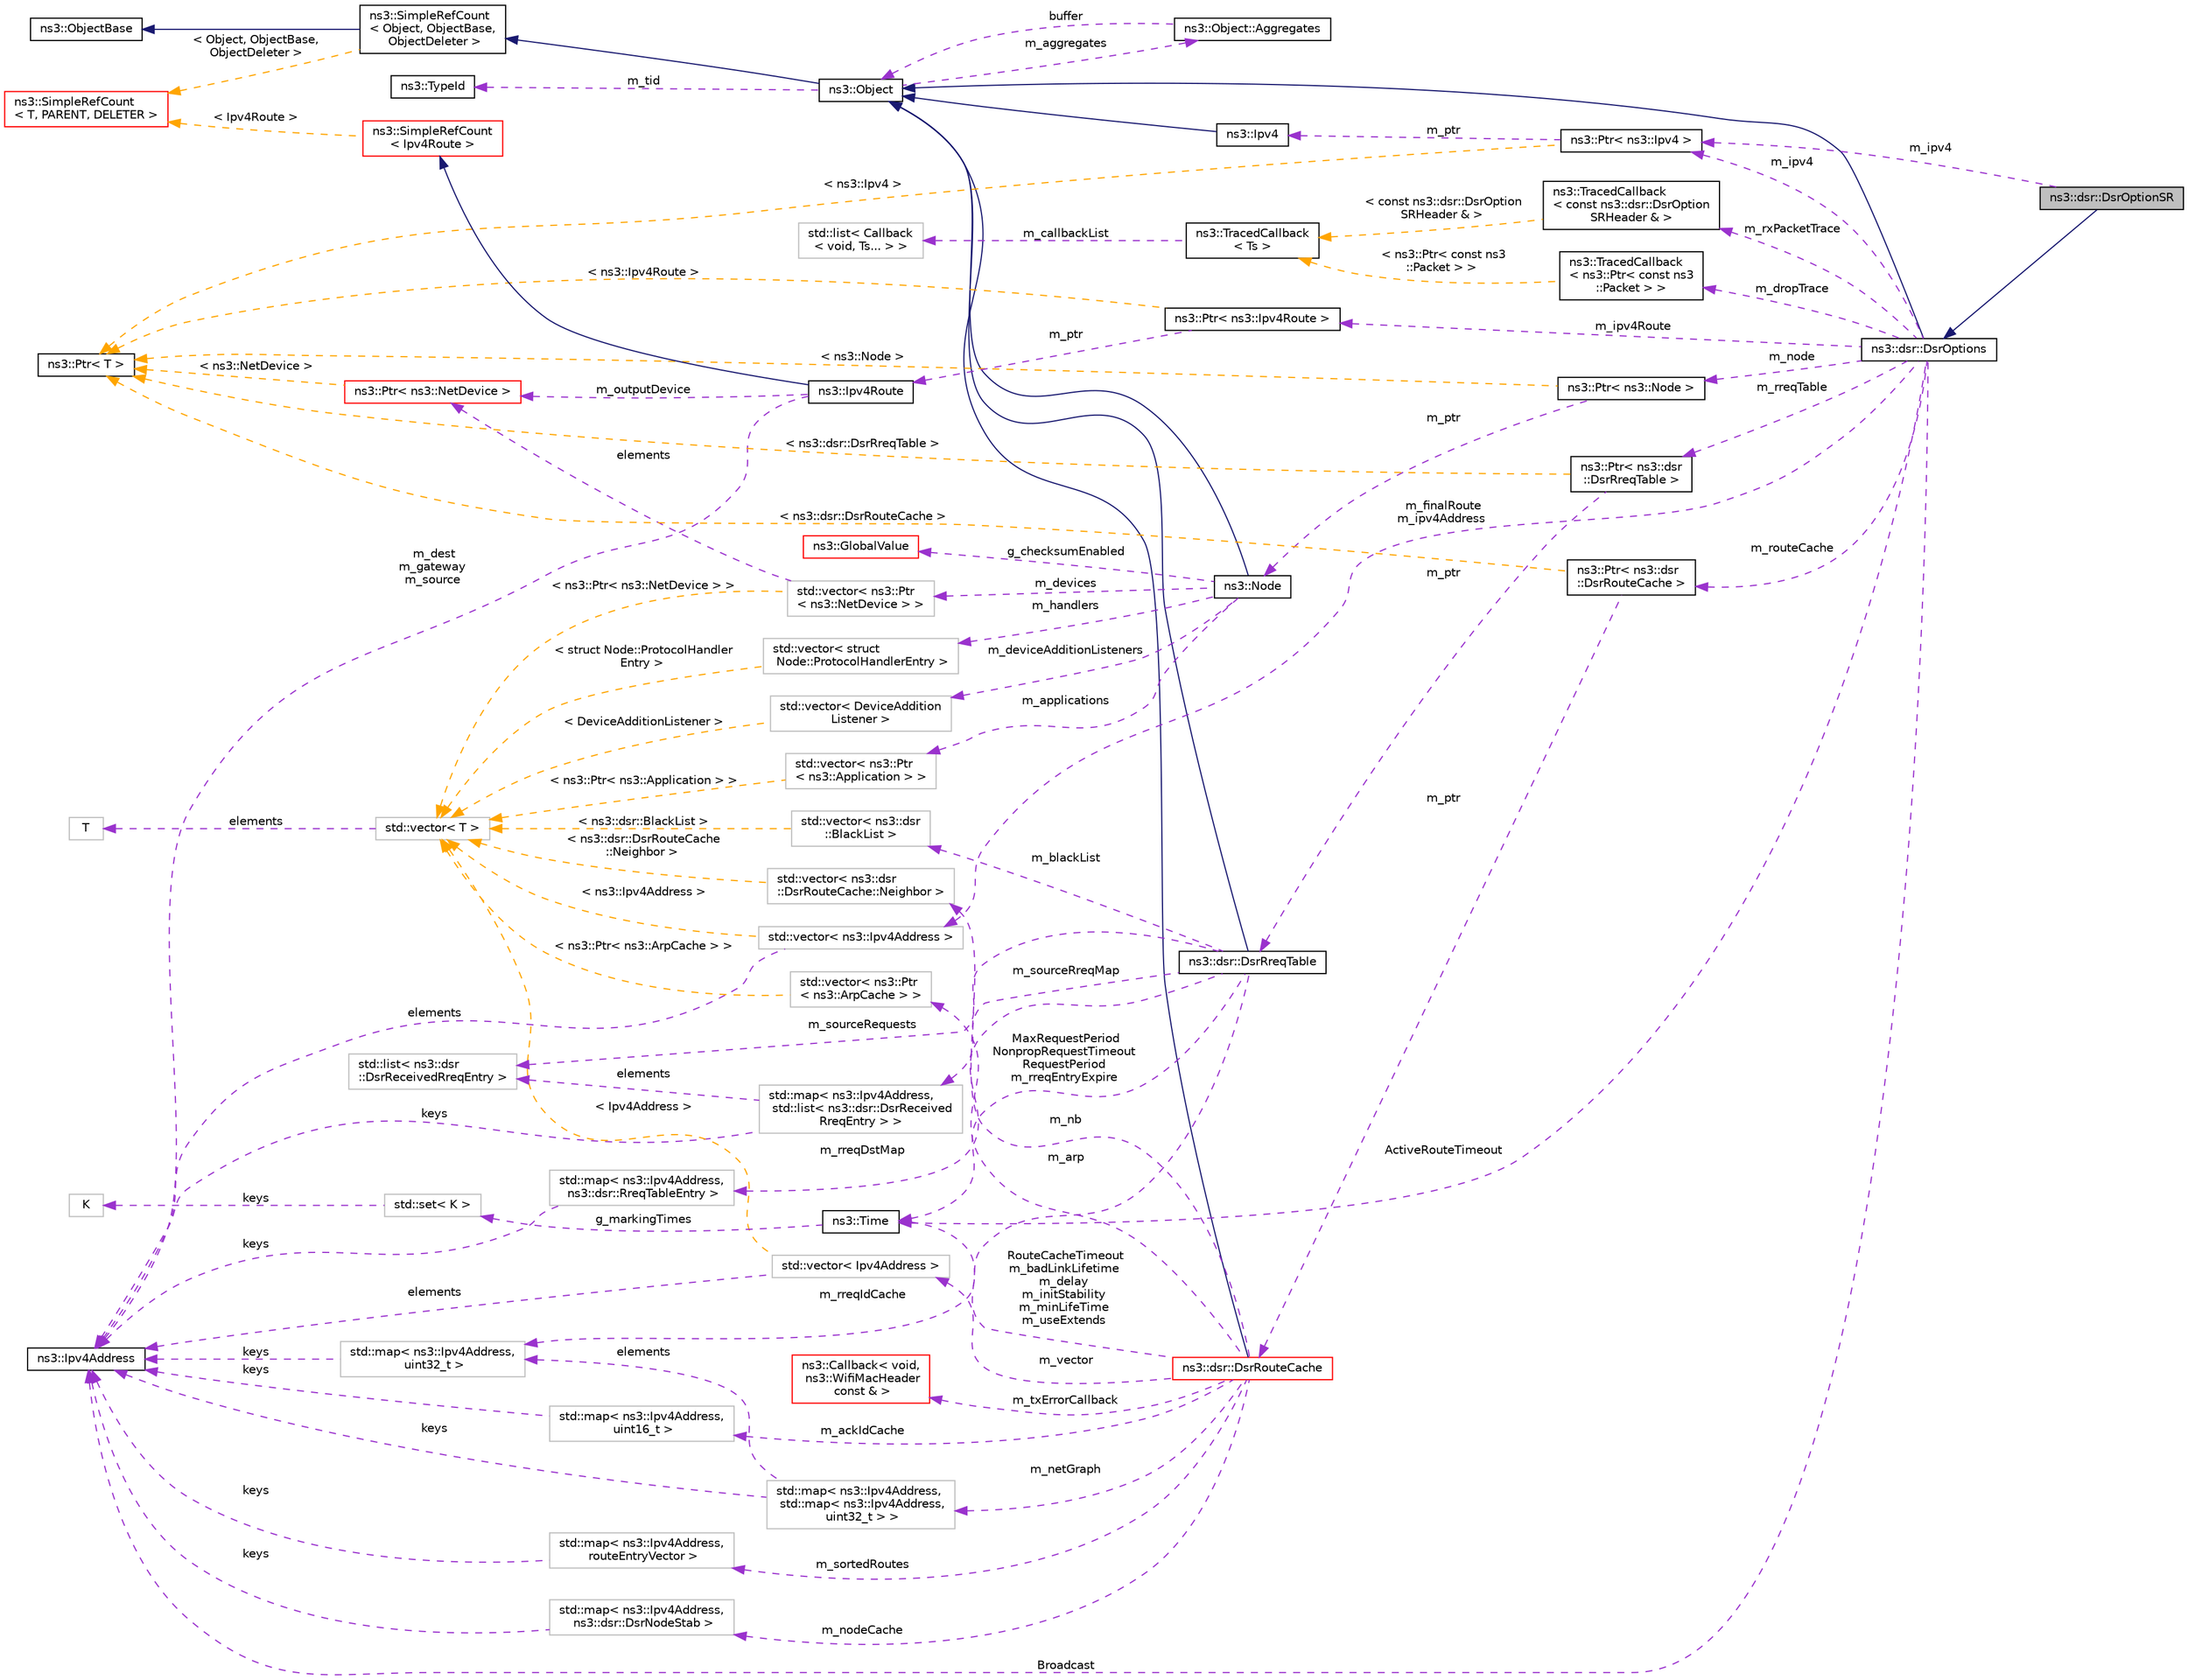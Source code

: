 digraph "ns3::dsr::DsrOptionSR"
{
 // LATEX_PDF_SIZE
  edge [fontname="Helvetica",fontsize="10",labelfontname="Helvetica",labelfontsize="10"];
  node [fontname="Helvetica",fontsize="10",shape=record];
  rankdir="LR";
  Node1 [label="ns3::dsr::DsrOptionSR",height=0.2,width=0.4,color="black", fillcolor="grey75", style="filled", fontcolor="black",tooltip="Dsr Option Source Route."];
  Node2 -> Node1 [dir="back",color="midnightblue",fontsize="10",style="solid",fontname="Helvetica"];
  Node2 [label="ns3::dsr::DsrOptions",height=0.2,width=0.4,color="black", fillcolor="white", style="filled",URL="$classns3_1_1dsr_1_1_dsr_options.html",tooltip="Introspection did not find any typical Config paths."];
  Node3 -> Node2 [dir="back",color="midnightblue",fontsize="10",style="solid",fontname="Helvetica"];
  Node3 [label="ns3::Object",height=0.2,width=0.4,color="black", fillcolor="white", style="filled",URL="$classns3_1_1_object.html",tooltip="A base class which provides memory management and object aggregation."];
  Node4 -> Node3 [dir="back",color="midnightblue",fontsize="10",style="solid",fontname="Helvetica"];
  Node4 [label="ns3::SimpleRefCount\l\< Object, ObjectBase,\l ObjectDeleter \>",height=0.2,width=0.4,color="black", fillcolor="white", style="filled",URL="$classns3_1_1_simple_ref_count.html",tooltip=" "];
  Node5 -> Node4 [dir="back",color="midnightblue",fontsize="10",style="solid",fontname="Helvetica"];
  Node5 [label="ns3::ObjectBase",height=0.2,width=0.4,color="black", fillcolor="white", style="filled",URL="$classns3_1_1_object_base.html",tooltip="Anchor the ns-3 type and attribute system."];
  Node6 -> Node4 [dir="back",color="orange",fontsize="10",style="dashed",label=" \< Object, ObjectBase,\l ObjectDeleter \>" ,fontname="Helvetica"];
  Node6 [label="ns3::SimpleRefCount\l\< T, PARENT, DELETER \>",height=0.2,width=0.4,color="red", fillcolor="white", style="filled",URL="$classns3_1_1_simple_ref_count.html",tooltip="A template-based reference counting class."];
  Node8 -> Node3 [dir="back",color="darkorchid3",fontsize="10",style="dashed",label=" m_tid" ,fontname="Helvetica"];
  Node8 [label="ns3::TypeId",height=0.2,width=0.4,color="black", fillcolor="white", style="filled",URL="$classns3_1_1_type_id.html",tooltip="a unique identifier for an interface."];
  Node9 -> Node3 [dir="back",color="darkorchid3",fontsize="10",style="dashed",label=" m_aggregates" ,fontname="Helvetica"];
  Node9 [label="ns3::Object::Aggregates",height=0.2,width=0.4,color="black", fillcolor="white", style="filled",URL="$structns3_1_1_object_1_1_aggregates.html",tooltip="The list of Objects aggregated to this one."];
  Node3 -> Node9 [dir="back",color="darkorchid3",fontsize="10",style="dashed",label=" buffer" ,fontname="Helvetica"];
  Node10 -> Node2 [dir="back",color="darkorchid3",fontsize="10",style="dashed",label=" m_finalRoute\nm_ipv4Address" ,fontname="Helvetica"];
  Node10 [label="std::vector\< ns3::Ipv4Address \>",height=0.2,width=0.4,color="grey75", fillcolor="white", style="filled",tooltip=" "];
  Node11 -> Node10 [dir="back",color="darkorchid3",fontsize="10",style="dashed",label=" elements" ,fontname="Helvetica"];
  Node11 [label="ns3::Ipv4Address",height=0.2,width=0.4,color="black", fillcolor="white", style="filled",URL="$classns3_1_1_ipv4_address.html",tooltip="Ipv4 addresses are stored in host order in this class."];
  Node12 -> Node10 [dir="back",color="orange",fontsize="10",style="dashed",label=" \< ns3::Ipv4Address \>" ,fontname="Helvetica"];
  Node12 [label="std::vector\< T \>",height=0.2,width=0.4,color="grey75", fillcolor="white", style="filled",tooltip=" "];
  Node13 -> Node12 [dir="back",color="darkorchid3",fontsize="10",style="dashed",label=" elements" ,fontname="Helvetica"];
  Node13 [label="T",height=0.2,width=0.4,color="grey75", fillcolor="white", style="filled",tooltip=" "];
  Node14 -> Node2 [dir="back",color="darkorchid3",fontsize="10",style="dashed",label=" m_dropTrace" ,fontname="Helvetica"];
  Node14 [label="ns3::TracedCallback\l\< ns3::Ptr\< const ns3\l::Packet \> \>",height=0.2,width=0.4,color="black", fillcolor="white", style="filled",URL="$classns3_1_1_traced_callback.html",tooltip=" "];
  Node15 -> Node14 [dir="back",color="orange",fontsize="10",style="dashed",label=" \< ns3::Ptr\< const ns3\l::Packet \> \>" ,fontname="Helvetica"];
  Node15 [label="ns3::TracedCallback\l\< Ts \>",height=0.2,width=0.4,color="black", fillcolor="white", style="filled",URL="$classns3_1_1_traced_callback.html",tooltip="Forward calls to a chain of Callback."];
  Node16 -> Node15 [dir="back",color="darkorchid3",fontsize="10",style="dashed",label=" m_callbackList" ,fontname="Helvetica"];
  Node16 [label="std::list\< Callback\l\< void, Ts... \> \>",height=0.2,width=0.4,color="grey75", fillcolor="white", style="filled",tooltip=" "];
  Node25 -> Node2 [dir="back",color="darkorchid3",fontsize="10",style="dashed",label=" m_node" ,fontname="Helvetica"];
  Node25 [label="ns3::Ptr\< ns3::Node \>",height=0.2,width=0.4,color="black", fillcolor="white", style="filled",URL="$classns3_1_1_ptr.html",tooltip=" "];
  Node26 -> Node25 [dir="back",color="darkorchid3",fontsize="10",style="dashed",label=" m_ptr" ,fontname="Helvetica"];
  Node26 [label="ns3::Node",height=0.2,width=0.4,color="black", fillcolor="white", style="filled",URL="$classns3_1_1_node.html",tooltip="A network Node."];
  Node3 -> Node26 [dir="back",color="midnightblue",fontsize="10",style="solid",fontname="Helvetica"];
  Node27 -> Node26 [dir="back",color="darkorchid3",fontsize="10",style="dashed",label=" m_applications" ,fontname="Helvetica"];
  Node27 [label="std::vector\< ns3::Ptr\l\< ns3::Application \> \>",height=0.2,width=0.4,color="grey75", fillcolor="white", style="filled",tooltip=" "];
  Node12 -> Node27 [dir="back",color="orange",fontsize="10",style="dashed",label=" \< ns3::Ptr\< ns3::Application \> \>" ,fontname="Helvetica"];
  Node37 -> Node26 [dir="back",color="darkorchid3",fontsize="10",style="dashed",label=" m_devices" ,fontname="Helvetica"];
  Node37 [label="std::vector\< ns3::Ptr\l\< ns3::NetDevice \> \>",height=0.2,width=0.4,color="grey75", fillcolor="white", style="filled",tooltip=" "];
  Node38 -> Node37 [dir="back",color="darkorchid3",fontsize="10",style="dashed",label=" elements" ,fontname="Helvetica"];
  Node38 [label="ns3::Ptr\< ns3::NetDevice \>",height=0.2,width=0.4,color="red", fillcolor="white", style="filled",URL="$classns3_1_1_ptr.html",tooltip=" "];
  Node22 -> Node38 [dir="back",color="orange",fontsize="10",style="dashed",label=" \< ns3::NetDevice \>" ,fontname="Helvetica"];
  Node22 [label="ns3::Ptr\< T \>",height=0.2,width=0.4,color="black", fillcolor="white", style="filled",URL="$classns3_1_1_ptr.html",tooltip="Smart pointer class similar to boost::intrusive_ptr."];
  Node12 -> Node37 [dir="back",color="orange",fontsize="10",style="dashed",label=" \< ns3::Ptr\< ns3::NetDevice \> \>" ,fontname="Helvetica"];
  Node40 -> Node26 [dir="back",color="darkorchid3",fontsize="10",style="dashed",label=" g_checksumEnabled" ,fontname="Helvetica"];
  Node40 [label="ns3::GlobalValue",height=0.2,width=0.4,color="red", fillcolor="white", style="filled",URL="$classns3_1_1_global_value.html",tooltip="Hold a so-called 'global value'."];
  Node49 -> Node26 [dir="back",color="darkorchid3",fontsize="10",style="dashed",label=" m_handlers" ,fontname="Helvetica"];
  Node49 [label="std::vector\< struct\l Node::ProtocolHandlerEntry \>",height=0.2,width=0.4,color="grey75", fillcolor="white", style="filled",tooltip=" "];
  Node12 -> Node49 [dir="back",color="orange",fontsize="10",style="dashed",label=" \< struct Node::ProtocolHandler\lEntry \>" ,fontname="Helvetica"];
  Node52 -> Node26 [dir="back",color="darkorchid3",fontsize="10",style="dashed",label=" m_deviceAdditionListeners" ,fontname="Helvetica"];
  Node52 [label="std::vector\< DeviceAddition\lListener \>",height=0.2,width=0.4,color="grey75", fillcolor="white", style="filled",tooltip=" "];
  Node12 -> Node52 [dir="back",color="orange",fontsize="10",style="dashed",label=" \< DeviceAdditionListener \>" ,fontname="Helvetica"];
  Node22 -> Node25 [dir="back",color="orange",fontsize="10",style="dashed",label=" \< ns3::Node \>" ,fontname="Helvetica"];
  Node53 -> Node2 [dir="back",color="darkorchid3",fontsize="10",style="dashed",label=" m_rxPacketTrace" ,fontname="Helvetica"];
  Node53 [label="ns3::TracedCallback\l\< const ns3::dsr::DsrOption\lSRHeader & \>",height=0.2,width=0.4,color="black", fillcolor="white", style="filled",URL="$classns3_1_1_traced_callback.html",tooltip=" "];
  Node15 -> Node53 [dir="back",color="orange",fontsize="10",style="dashed",label=" \< const ns3::dsr::DsrOption\lSRHeader & \>" ,fontname="Helvetica"];
  Node34 -> Node2 [dir="back",color="darkorchid3",fontsize="10",style="dashed",label=" ActiveRouteTimeout" ,fontname="Helvetica"];
  Node34 [label="ns3::Time",height=0.2,width=0.4,color="black", fillcolor="white", style="filled",URL="$classns3_1_1_time.html",tooltip="Simulation virtual time values and global simulation resolution."];
  Node35 -> Node34 [dir="back",color="darkorchid3",fontsize="10",style="dashed",label=" g_markingTimes" ,fontname="Helvetica"];
  Node35 [label="std::set\< K \>",height=0.2,width=0.4,color="grey75", fillcolor="white", style="filled",tooltip=" "];
  Node36 -> Node35 [dir="back",color="darkorchid3",fontsize="10",style="dashed",label=" keys" ,fontname="Helvetica"];
  Node36 [label="K",height=0.2,width=0.4,color="grey75", fillcolor="white", style="filled",tooltip=" "];
  Node54 -> Node2 [dir="back",color="darkorchid3",fontsize="10",style="dashed",label=" m_ipv4" ,fontname="Helvetica"];
  Node54 [label="ns3::Ptr\< ns3::Ipv4 \>",height=0.2,width=0.4,color="black", fillcolor="white", style="filled",URL="$classns3_1_1_ptr.html",tooltip=" "];
  Node55 -> Node54 [dir="back",color="darkorchid3",fontsize="10",style="dashed",label=" m_ptr" ,fontname="Helvetica"];
  Node55 [label="ns3::Ipv4",height=0.2,width=0.4,color="black", fillcolor="white", style="filled",URL="$classns3_1_1_ipv4.html",tooltip="Access to the IPv4 forwarding table, interfaces, and configuration."];
  Node3 -> Node55 [dir="back",color="midnightblue",fontsize="10",style="solid",fontname="Helvetica"];
  Node22 -> Node54 [dir="back",color="orange",fontsize="10",style="dashed",label=" \< ns3::Ipv4 \>" ,fontname="Helvetica"];
  Node56 -> Node2 [dir="back",color="darkorchid3",fontsize="10",style="dashed",label=" m_rreqTable" ,fontname="Helvetica"];
  Node56 [label="ns3::Ptr\< ns3::dsr\l::DsrRreqTable \>",height=0.2,width=0.4,color="black", fillcolor="white", style="filled",URL="$classns3_1_1_ptr.html",tooltip=" "];
  Node57 -> Node56 [dir="back",color="darkorchid3",fontsize="10",style="dashed",label=" m_ptr" ,fontname="Helvetica"];
  Node57 [label="ns3::dsr::DsrRreqTable",height=0.2,width=0.4,color="black", fillcolor="white", style="filled",URL="$classns3_1_1dsr_1_1_dsr_rreq_table.html",tooltip="maintain list of DsrRreqTable entry"];
  Node3 -> Node57 [dir="back",color="midnightblue",fontsize="10",style="solid",fontname="Helvetica"];
  Node58 -> Node57 [dir="back",color="darkorchid3",fontsize="10",style="dashed",label=" m_blackList" ,fontname="Helvetica"];
  Node58 [label="std::vector\< ns3::dsr\l::BlackList \>",height=0.2,width=0.4,color="grey75", fillcolor="white", style="filled",tooltip=" "];
  Node12 -> Node58 [dir="back",color="orange",fontsize="10",style="dashed",label=" \< ns3::dsr::BlackList \>" ,fontname="Helvetica"];
  Node60 -> Node57 [dir="back",color="darkorchid3",fontsize="10",style="dashed",label=" m_sourceRreqMap" ,fontname="Helvetica"];
  Node60 [label="std::map\< ns3::Ipv4Address,\l std::list\< ns3::dsr::DsrReceived\lRreqEntry \> \>",height=0.2,width=0.4,color="grey75", fillcolor="white", style="filled",tooltip=" "];
  Node61 -> Node60 [dir="back",color="darkorchid3",fontsize="10",style="dashed",label=" elements" ,fontname="Helvetica"];
  Node61 [label="std::list\< ns3::dsr\l::DsrReceivedRreqEntry \>",height=0.2,width=0.4,color="grey75", fillcolor="white", style="filled",tooltip=" "];
  Node11 -> Node60 [dir="back",color="darkorchid3",fontsize="10",style="dashed",label=" keys" ,fontname="Helvetica"];
  Node61 -> Node57 [dir="back",color="darkorchid3",fontsize="10",style="dashed",label=" m_sourceRequests" ,fontname="Helvetica"];
  Node34 -> Node57 [dir="back",color="darkorchid3",fontsize="10",style="dashed",label=" MaxRequestPeriod\nNonpropRequestTimeout\nRequestPeriod\nm_rreqEntryExpire" ,fontname="Helvetica"];
  Node64 -> Node57 [dir="back",color="darkorchid3",fontsize="10",style="dashed",label=" m_rreqDstMap" ,fontname="Helvetica"];
  Node64 [label="std::map\< ns3::Ipv4Address,\l ns3::dsr::RreqTableEntry \>",height=0.2,width=0.4,color="grey75", fillcolor="white", style="filled",tooltip=" "];
  Node11 -> Node64 [dir="back",color="darkorchid3",fontsize="10",style="dashed",label=" keys" ,fontname="Helvetica"];
  Node66 -> Node57 [dir="back",color="darkorchid3",fontsize="10",style="dashed",label=" m_rreqIdCache" ,fontname="Helvetica"];
  Node66 [label="std::map\< ns3::Ipv4Address,\l uint32_t \>",height=0.2,width=0.4,color="grey75", fillcolor="white", style="filled",tooltip=" "];
  Node11 -> Node66 [dir="back",color="darkorchid3",fontsize="10",style="dashed",label=" keys" ,fontname="Helvetica"];
  Node22 -> Node56 [dir="back",color="orange",fontsize="10",style="dashed",label=" \< ns3::dsr::DsrRreqTable \>" ,fontname="Helvetica"];
  Node11 -> Node2 [dir="back",color="darkorchid3",fontsize="10",style="dashed",label=" Broadcast" ,fontname="Helvetica"];
  Node67 -> Node2 [dir="back",color="darkorchid3",fontsize="10",style="dashed",label=" m_ipv4Route" ,fontname="Helvetica"];
  Node67 [label="ns3::Ptr\< ns3::Ipv4Route \>",height=0.2,width=0.4,color="black", fillcolor="white", style="filled",URL="$classns3_1_1_ptr.html",tooltip=" "];
  Node68 -> Node67 [dir="back",color="darkorchid3",fontsize="10",style="dashed",label=" m_ptr" ,fontname="Helvetica"];
  Node68 [label="ns3::Ipv4Route",height=0.2,width=0.4,color="black", fillcolor="white", style="filled",URL="$classns3_1_1_ipv4_route.html",tooltip="IPv4 route cache entry (similar to Linux struct rtable)"];
  Node69 -> Node68 [dir="back",color="midnightblue",fontsize="10",style="solid",fontname="Helvetica"];
  Node69 [label="ns3::SimpleRefCount\l\< Ipv4Route \>",height=0.2,width=0.4,color="red", fillcolor="white", style="filled",URL="$classns3_1_1_simple_ref_count.html",tooltip=" "];
  Node6 -> Node69 [dir="back",color="orange",fontsize="10",style="dashed",label=" \< Ipv4Route \>" ,fontname="Helvetica"];
  Node38 -> Node68 [dir="back",color="darkorchid3",fontsize="10",style="dashed",label=" m_outputDevice" ,fontname="Helvetica"];
  Node11 -> Node68 [dir="back",color="darkorchid3",fontsize="10",style="dashed",label=" m_dest\nm_gateway\nm_source" ,fontname="Helvetica"];
  Node22 -> Node67 [dir="back",color="orange",fontsize="10",style="dashed",label=" \< ns3::Ipv4Route \>" ,fontname="Helvetica"];
  Node70 -> Node2 [dir="back",color="darkorchid3",fontsize="10",style="dashed",label=" m_routeCache" ,fontname="Helvetica"];
  Node70 [label="ns3::Ptr\< ns3::dsr\l::DsrRouteCache \>",height=0.2,width=0.4,color="black", fillcolor="white", style="filled",URL="$classns3_1_1_ptr.html",tooltip=" "];
  Node71 -> Node70 [dir="back",color="darkorchid3",fontsize="10",style="dashed",label=" m_ptr" ,fontname="Helvetica"];
  Node71 [label="ns3::dsr::DsrRouteCache",height=0.2,width=0.4,color="red", fillcolor="white", style="filled",URL="$classns3_1_1dsr_1_1_dsr_route_cache.html",tooltip="DSR route request queue Since DSR is an on demand routing we queue requests while looking for route."];
  Node3 -> Node71 [dir="back",color="midnightblue",fontsize="10",style="solid",fontname="Helvetica"];
  Node72 -> Node71 [dir="back",color="darkorchid3",fontsize="10",style="dashed",label=" m_sortedRoutes" ,fontname="Helvetica"];
  Node72 [label="std::map\< ns3::Ipv4Address,\l routeEntryVector \>",height=0.2,width=0.4,color="grey75", fillcolor="white", style="filled",tooltip=" "];
  Node11 -> Node72 [dir="back",color="darkorchid3",fontsize="10",style="dashed",label=" keys" ,fontname="Helvetica"];
  Node73 -> Node71 [dir="back",color="darkorchid3",fontsize="10",style="dashed",label=" m_arp" ,fontname="Helvetica"];
  Node73 [label="std::vector\< ns3::Ptr\l\< ns3::ArpCache \> \>",height=0.2,width=0.4,color="grey75", fillcolor="white", style="filled",tooltip=" "];
  Node12 -> Node73 [dir="back",color="orange",fontsize="10",style="dashed",label=" \< ns3::Ptr\< ns3::ArpCache \> \>" ,fontname="Helvetica"];
  Node145 -> Node71 [dir="back",color="darkorchid3",fontsize="10",style="dashed",label=" m_nodeCache" ,fontname="Helvetica"];
  Node145 [label="std::map\< ns3::Ipv4Address,\l ns3::dsr::DsrNodeStab \>",height=0.2,width=0.4,color="grey75", fillcolor="white", style="filled",tooltip=" "];
  Node11 -> Node145 [dir="back",color="darkorchid3",fontsize="10",style="dashed",label=" keys" ,fontname="Helvetica"];
  Node147 -> Node71 [dir="back",color="darkorchid3",fontsize="10",style="dashed",label=" m_ackIdCache" ,fontname="Helvetica"];
  Node147 [label="std::map\< ns3::Ipv4Address,\l uint16_t \>",height=0.2,width=0.4,color="grey75", fillcolor="white", style="filled",tooltip=" "];
  Node11 -> Node147 [dir="back",color="darkorchid3",fontsize="10",style="dashed",label=" keys" ,fontname="Helvetica"];
  Node148 -> Node71 [dir="back",color="darkorchid3",fontsize="10",style="dashed",label=" m_nb" ,fontname="Helvetica"];
  Node148 [label="std::vector\< ns3::dsr\l::DsrRouteCache::Neighbor \>",height=0.2,width=0.4,color="grey75", fillcolor="white", style="filled",tooltip=" "];
  Node12 -> Node148 [dir="back",color="orange",fontsize="10",style="dashed",label=" \< ns3::dsr::DsrRouteCache\l::Neighbor \>" ,fontname="Helvetica"];
  Node151 -> Node71 [dir="back",color="darkorchid3",fontsize="10",style="dashed",label=" m_txErrorCallback" ,fontname="Helvetica"];
  Node151 [label="ns3::Callback\< void,\l ns3::WifiMacHeader\l const & \>",height=0.2,width=0.4,color="red", fillcolor="white", style="filled",URL="$classns3_1_1_callback.html",tooltip=" "];
  Node152 -> Node71 [dir="back",color="darkorchid3",fontsize="10",style="dashed",label=" m_netGraph" ,fontname="Helvetica"];
  Node152 [label="std::map\< ns3::Ipv4Address,\l std::map\< ns3::Ipv4Address,\l uint32_t \> \>",height=0.2,width=0.4,color="grey75", fillcolor="white", style="filled",tooltip=" "];
  Node11 -> Node152 [dir="back",color="darkorchid3",fontsize="10",style="dashed",label=" keys" ,fontname="Helvetica"];
  Node66 -> Node152 [dir="back",color="darkorchid3",fontsize="10",style="dashed",label=" elements" ,fontname="Helvetica"];
  Node34 -> Node71 [dir="back",color="darkorchid3",fontsize="10",style="dashed",label=" RouteCacheTimeout\nm_badLinkLifetime\nm_delay\nm_initStability\nm_minLifeTime\nm_useExtends" ,fontname="Helvetica"];
  Node153 -> Node71 [dir="back",color="darkorchid3",fontsize="10",style="dashed",label=" m_vector" ,fontname="Helvetica"];
  Node153 [label="std::vector\< Ipv4Address \>",height=0.2,width=0.4,color="grey75", fillcolor="white", style="filled",tooltip=" "];
  Node11 -> Node153 [dir="back",color="darkorchid3",fontsize="10",style="dashed",label=" elements" ,fontname="Helvetica"];
  Node12 -> Node153 [dir="back",color="orange",fontsize="10",style="dashed",label=" \< Ipv4Address \>" ,fontname="Helvetica"];
  Node22 -> Node70 [dir="back",color="orange",fontsize="10",style="dashed",label=" \< ns3::dsr::DsrRouteCache \>" ,fontname="Helvetica"];
  Node54 -> Node1 [dir="back",color="darkorchid3",fontsize="10",style="dashed",label=" m_ipv4" ,fontname="Helvetica"];
}
